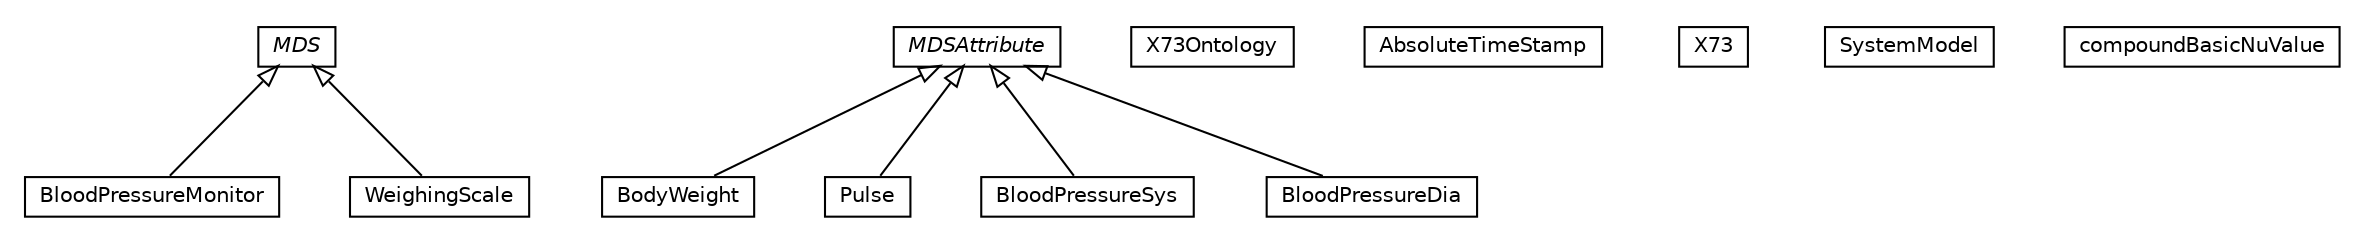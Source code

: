 #!/usr/local/bin/dot
#
# Class diagram 
# Generated by UMLGraph version R5_6-24-gf6e263 (http://www.umlgraph.org/)
#

digraph G {
	edge [fontname="Helvetica",fontsize=10,labelfontname="Helvetica",labelfontsize=10];
	node [fontname="Helvetica",fontsize=10,shape=plaintext];
	nodesep=0.25;
	ranksep=0.5;
	// org.universAAL.ontology.X73.BloodPressureMonitor
	c374579 [label=<<table title="org.universAAL.ontology.X73.BloodPressureMonitor" border="0" cellborder="1" cellspacing="0" cellpadding="2" port="p" href="./BloodPressureMonitor.html">
		<tr><td><table border="0" cellspacing="0" cellpadding="1">
<tr><td align="center" balign="center"> BloodPressureMonitor </td></tr>
		</table></td></tr>
		</table>>, URL="./BloodPressureMonitor.html", fontname="Helvetica", fontcolor="black", fontsize=10.0];
	// org.universAAL.ontology.X73.BodyWeight
	c374580 [label=<<table title="org.universAAL.ontology.X73.BodyWeight" border="0" cellborder="1" cellspacing="0" cellpadding="2" port="p" href="./BodyWeight.html">
		<tr><td><table border="0" cellspacing="0" cellpadding="1">
<tr><td align="center" balign="center"> BodyWeight </td></tr>
		</table></td></tr>
		</table>>, URL="./BodyWeight.html", fontname="Helvetica", fontcolor="black", fontsize=10.0];
	// org.universAAL.ontology.X73.Pulse
	c374581 [label=<<table title="org.universAAL.ontology.X73.Pulse" border="0" cellborder="1" cellspacing="0" cellpadding="2" port="p" href="./Pulse.html">
		<tr><td><table border="0" cellspacing="0" cellpadding="1">
<tr><td align="center" balign="center"> Pulse </td></tr>
		</table></td></tr>
		</table>>, URL="./Pulse.html", fontname="Helvetica", fontcolor="black", fontsize=10.0];
	// org.universAAL.ontology.X73.X73Ontology
	c374582 [label=<<table title="org.universAAL.ontology.X73.X73Ontology" border="0" cellborder="1" cellspacing="0" cellpadding="2" port="p" href="./X73Ontology.html">
		<tr><td><table border="0" cellspacing="0" cellpadding="1">
<tr><td align="center" balign="center"> X73Ontology </td></tr>
		</table></td></tr>
		</table>>, URL="./X73Ontology.html", fontname="Helvetica", fontcolor="black", fontsize=10.0];
	// org.universAAL.ontology.X73.BloodPressureSys
	c374583 [label=<<table title="org.universAAL.ontology.X73.BloodPressureSys" border="0" cellborder="1" cellspacing="0" cellpadding="2" port="p" href="./BloodPressureSys.html">
		<tr><td><table border="0" cellspacing="0" cellpadding="1">
<tr><td align="center" balign="center"> BloodPressureSys </td></tr>
		</table></td></tr>
		</table>>, URL="./BloodPressureSys.html", fontname="Helvetica", fontcolor="black", fontsize=10.0];
	// org.universAAL.ontology.X73.AbsoluteTimeStamp
	c374584 [label=<<table title="org.universAAL.ontology.X73.AbsoluteTimeStamp" border="0" cellborder="1" cellspacing="0" cellpadding="2" port="p" href="./AbsoluteTimeStamp.html">
		<tr><td><table border="0" cellspacing="0" cellpadding="1">
<tr><td align="center" balign="center"> AbsoluteTimeStamp </td></tr>
		</table></td></tr>
		</table>>, URL="./AbsoluteTimeStamp.html", fontname="Helvetica", fontcolor="black", fontsize=10.0];
	// org.universAAL.ontology.X73.WeighingScale
	c374585 [label=<<table title="org.universAAL.ontology.X73.WeighingScale" border="0" cellborder="1" cellspacing="0" cellpadding="2" port="p" href="./WeighingScale.html">
		<tr><td><table border="0" cellspacing="0" cellpadding="1">
<tr><td align="center" balign="center"> WeighingScale </td></tr>
		</table></td></tr>
		</table>>, URL="./WeighingScale.html", fontname="Helvetica", fontcolor="black", fontsize=10.0];
	// org.universAAL.ontology.X73.X73
	c374586 [label=<<table title="org.universAAL.ontology.X73.X73" border="0" cellborder="1" cellspacing="0" cellpadding="2" port="p" href="./X73.html">
		<tr><td><table border="0" cellspacing="0" cellpadding="1">
<tr><td align="center" balign="center"> X73 </td></tr>
		</table></td></tr>
		</table>>, URL="./X73.html", fontname="Helvetica", fontcolor="black", fontsize=10.0];
	// org.universAAL.ontology.X73.SystemModel
	c374587 [label=<<table title="org.universAAL.ontology.X73.SystemModel" border="0" cellborder="1" cellspacing="0" cellpadding="2" port="p" href="./SystemModel.html">
		<tr><td><table border="0" cellspacing="0" cellpadding="1">
<tr><td align="center" balign="center"> SystemModel </td></tr>
		</table></td></tr>
		</table>>, URL="./SystemModel.html", fontname="Helvetica", fontcolor="black", fontsize=10.0];
	// org.universAAL.ontology.X73.BloodPressureDia
	c374588 [label=<<table title="org.universAAL.ontology.X73.BloodPressureDia" border="0" cellborder="1" cellspacing="0" cellpadding="2" port="p" href="./BloodPressureDia.html">
		<tr><td><table border="0" cellspacing="0" cellpadding="1">
<tr><td align="center" balign="center"> BloodPressureDia </td></tr>
		</table></td></tr>
		</table>>, URL="./BloodPressureDia.html", fontname="Helvetica", fontcolor="black", fontsize=10.0];
	// org.universAAL.ontology.X73.MDSAttribute
	c374589 [label=<<table title="org.universAAL.ontology.X73.MDSAttribute" border="0" cellborder="1" cellspacing="0" cellpadding="2" port="p" href="./MDSAttribute.html">
		<tr><td><table border="0" cellspacing="0" cellpadding="1">
<tr><td align="center" balign="center"><font face="Helvetica-Oblique"> MDSAttribute </font></td></tr>
		</table></td></tr>
		</table>>, URL="./MDSAttribute.html", fontname="Helvetica", fontcolor="black", fontsize=10.0];
	// org.universAAL.ontology.X73.compoundBasicNuValue
	c374590 [label=<<table title="org.universAAL.ontology.X73.compoundBasicNuValue" border="0" cellborder="1" cellspacing="0" cellpadding="2" port="p" href="./compoundBasicNuValue.html">
		<tr><td><table border="0" cellspacing="0" cellpadding="1">
<tr><td align="center" balign="center"> compoundBasicNuValue </td></tr>
		</table></td></tr>
		</table>>, URL="./compoundBasicNuValue.html", fontname="Helvetica", fontcolor="black", fontsize=10.0];
	// org.universAAL.ontology.X73.MDS
	c374591 [label=<<table title="org.universAAL.ontology.X73.MDS" border="0" cellborder="1" cellspacing="0" cellpadding="2" port="p" href="./MDS.html">
		<tr><td><table border="0" cellspacing="0" cellpadding="1">
<tr><td align="center" balign="center"><font face="Helvetica-Oblique"> MDS </font></td></tr>
		</table></td></tr>
		</table>>, URL="./MDS.html", fontname="Helvetica", fontcolor="black", fontsize=10.0];
	//org.universAAL.ontology.X73.BloodPressureMonitor extends org.universAAL.ontology.X73.MDS
	c374591:p -> c374579:p [dir=back,arrowtail=empty];
	//org.universAAL.ontology.X73.BodyWeight extends org.universAAL.ontology.X73.MDSAttribute
	c374589:p -> c374580:p [dir=back,arrowtail=empty];
	//org.universAAL.ontology.X73.Pulse extends org.universAAL.ontology.X73.MDSAttribute
	c374589:p -> c374581:p [dir=back,arrowtail=empty];
	//org.universAAL.ontology.X73.BloodPressureSys extends org.universAAL.ontology.X73.MDSAttribute
	c374589:p -> c374583:p [dir=back,arrowtail=empty];
	//org.universAAL.ontology.X73.WeighingScale extends org.universAAL.ontology.X73.MDS
	c374591:p -> c374585:p [dir=back,arrowtail=empty];
	//org.universAAL.ontology.X73.BloodPressureDia extends org.universAAL.ontology.X73.MDSAttribute
	c374589:p -> c374588:p [dir=back,arrowtail=empty];
}


